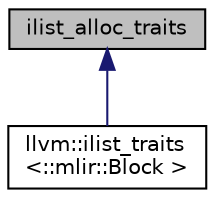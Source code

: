 digraph "ilist_alloc_traits"
{
  bgcolor="transparent";
  edge [fontname="Helvetica",fontsize="10",labelfontname="Helvetica",labelfontsize="10"];
  node [fontname="Helvetica",fontsize="10",shape=record];
  Node0 [label="ilist_alloc_traits",height=0.2,width=0.4,color="black", fillcolor="grey75", style="filled", fontcolor="black"];
  Node0 -> Node1 [dir="back",color="midnightblue",fontsize="10",style="solid",fontname="Helvetica"];
  Node1 [label="llvm::ilist_traits\l\<::mlir::Block \>",height=0.2,width=0.4,color="black",URL="$structllvm_1_1ilist__traits_3_1_1mlir_1_1Block_01_4.html"];
}
